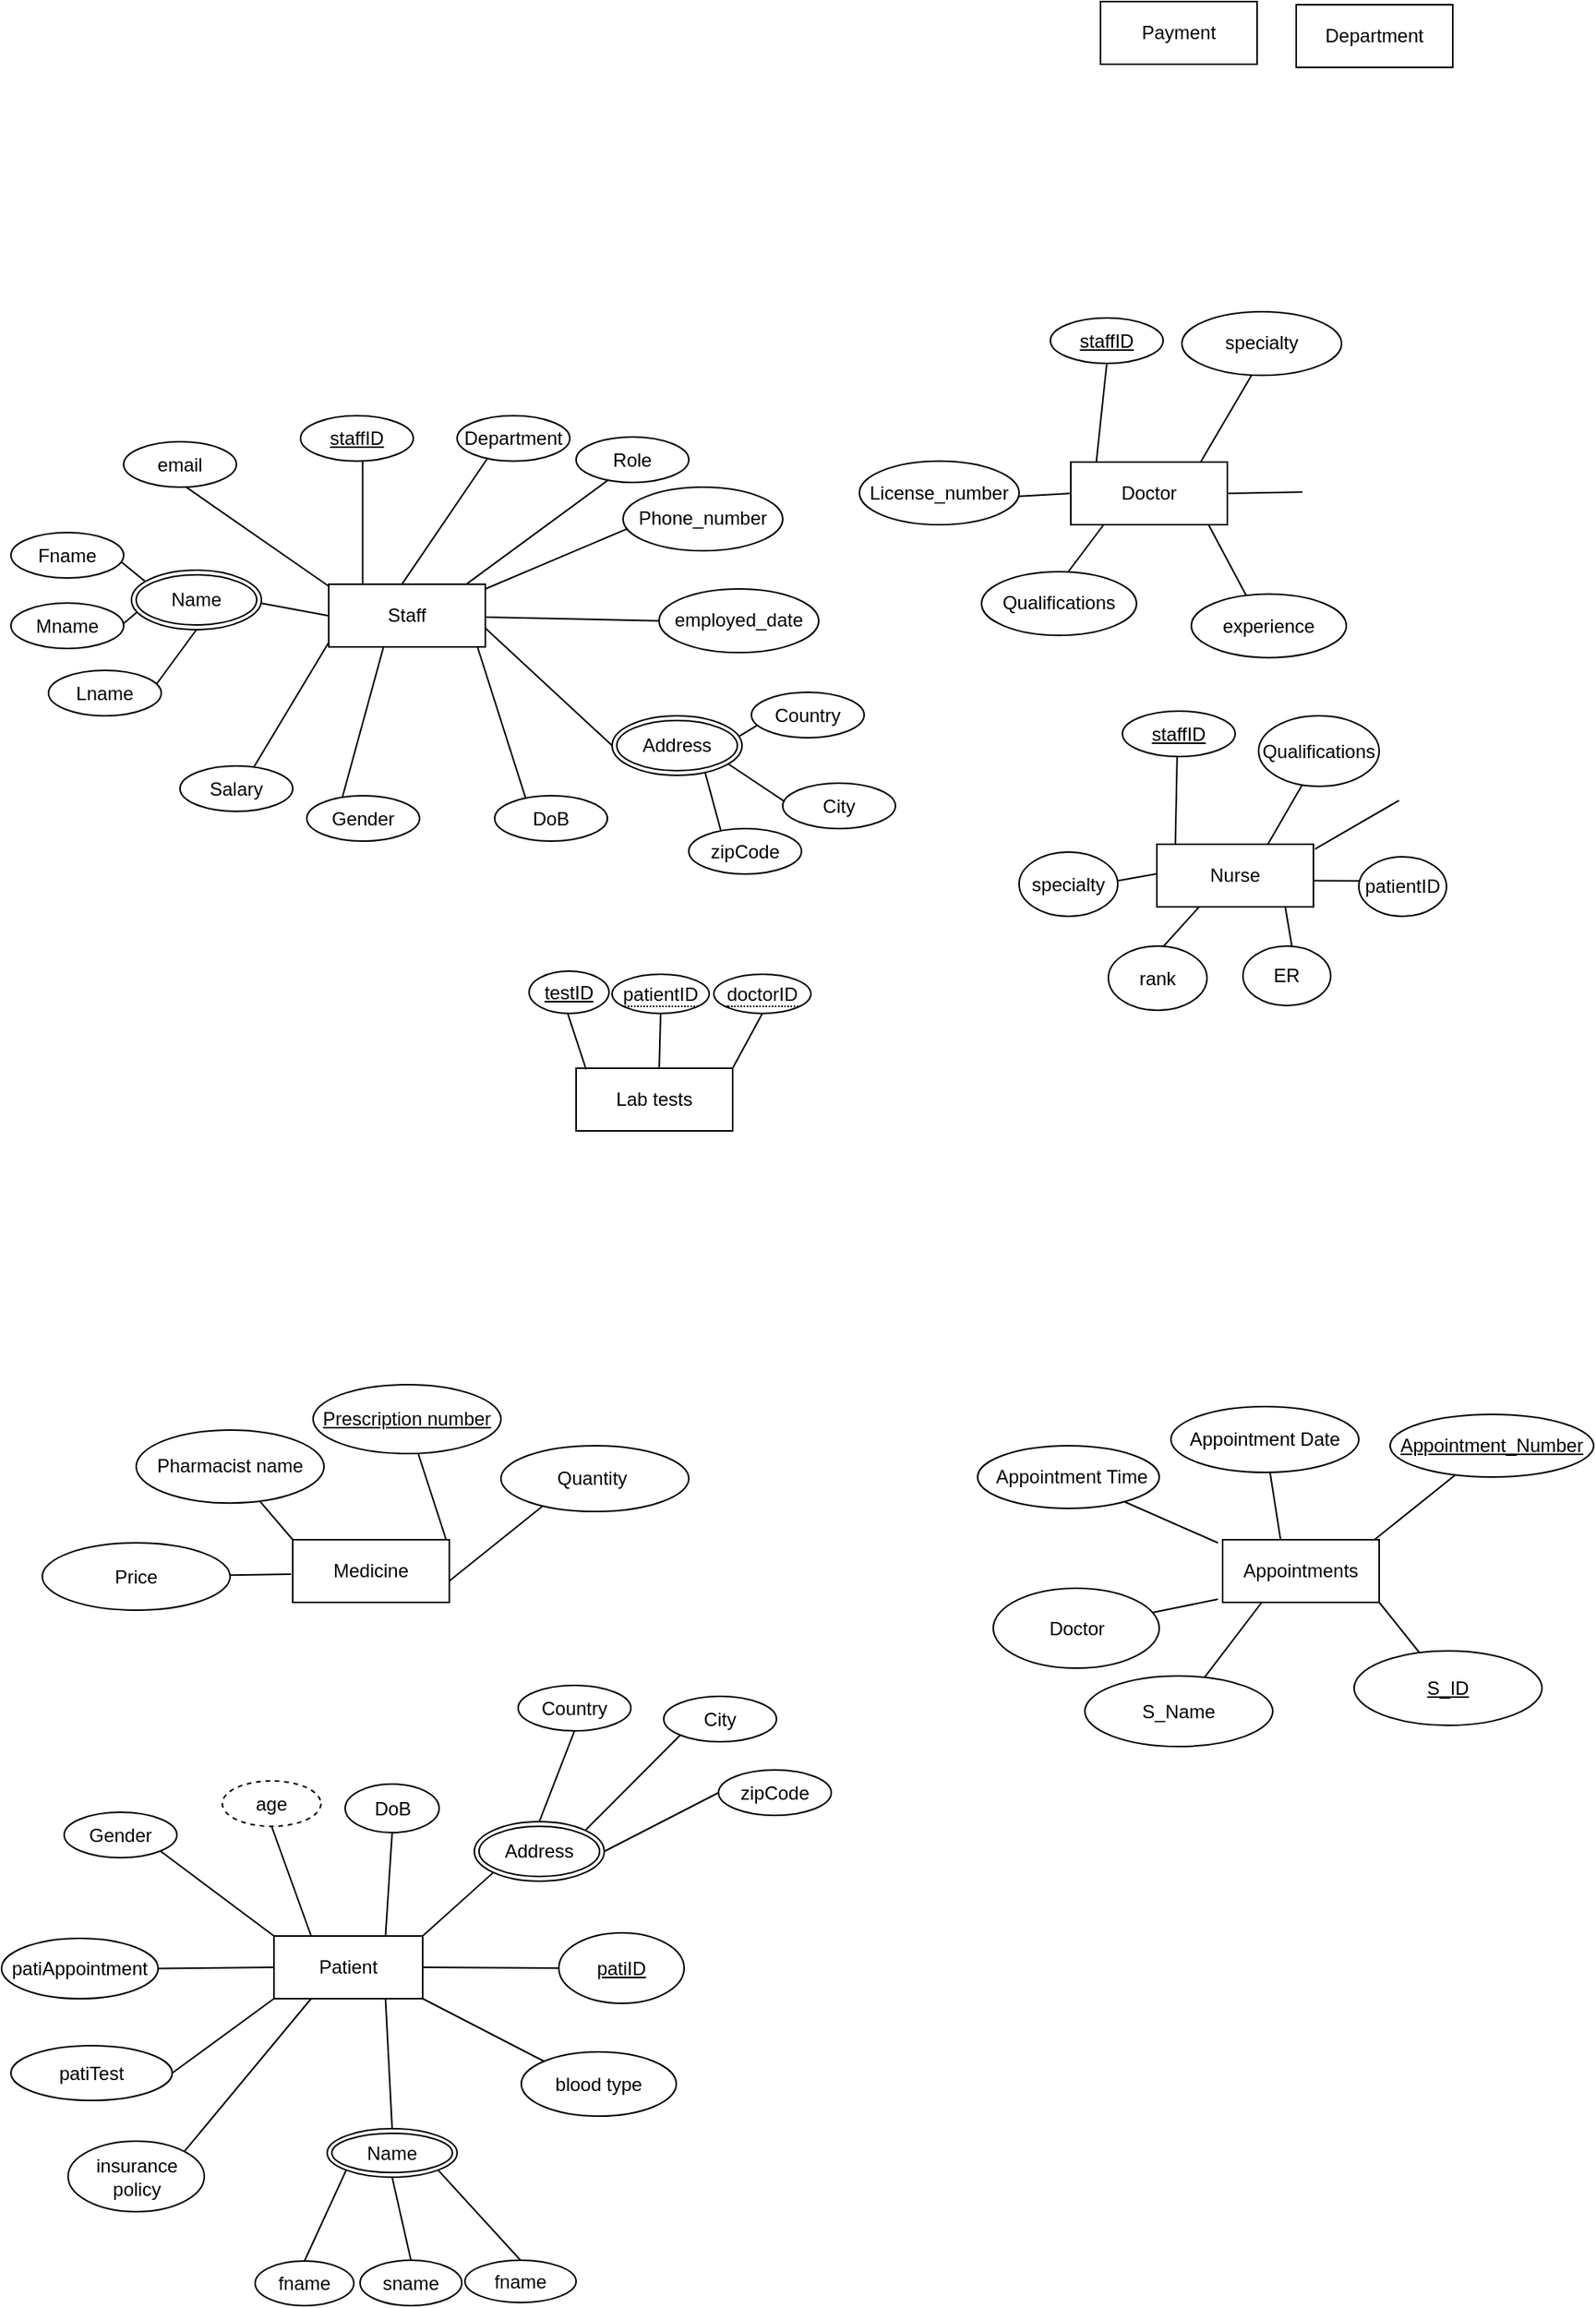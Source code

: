 <mxfile version="24.2.5" type="google" pages="2">
  <diagram id="R2lEEEUBdFMjLlhIrx00" name="Page-1">
    <mxGraphModel dx="946" dy="631" grid="0" gridSize="10" guides="1" tooltips="1" connect="1" arrows="1" fold="1" page="1" pageScale="1" pageWidth="1100" pageHeight="850" math="0" shadow="0" extFonts="Permanent Marker^https://fonts.googleapis.com/css?family=Permanent+Marker">
      <root>
        <mxCell id="0" />
        <mxCell id="1" parent="0" />
        <mxCell id="z2AJOPOEB7NvSEIP25p2-2" value="Doctor" style="whiteSpace=wrap;html=1;align=center;" parent="1" vertex="1">
          <mxGeometry x="688" y="314" width="100" height="40" as="geometry" />
        </mxCell>
        <mxCell id="z2AJOPOEB7NvSEIP25p2-3" value="Nurse" style="whiteSpace=wrap;html=1;align=center;" parent="1" vertex="1">
          <mxGeometry x="743" y="558" width="100" height="40" as="geometry" />
        </mxCell>
        <mxCell id="z2AJOPOEB7NvSEIP25p2-5" value="Patient" style="whiteSpace=wrap;html=1;align=center;" parent="1" vertex="1">
          <mxGeometry x="179" y="1255" width="95" height="40" as="geometry" />
        </mxCell>
        <mxCell id="z2AJOPOEB7NvSEIP25p2-6" value="Staff" style="whiteSpace=wrap;html=1;align=center;" parent="1" vertex="1">
          <mxGeometry x="214" y="392" width="100" height="40" as="geometry" />
        </mxCell>
        <mxCell id="z2AJOPOEB7NvSEIP25p2-17" value="Medicine" style="whiteSpace=wrap;html=1;align=center;" parent="1" vertex="1">
          <mxGeometry x="191" y="1002" width="100" height="40" as="geometry" />
        </mxCell>
        <mxCell id="z2AJOPOEB7NvSEIP25p2-18" value="Appointments" style="whiteSpace=wrap;html=1;align=center;" parent="1" vertex="1">
          <mxGeometry x="785" y="1002" width="100" height="40" as="geometry" />
        </mxCell>
        <mxCell id="z2AJOPOEB7NvSEIP25p2-20" value="Payment" style="whiteSpace=wrap;html=1;align=center;" parent="1" vertex="1">
          <mxGeometry x="707" y="20" width="100" height="40" as="geometry" />
        </mxCell>
        <mxCell id="z2AJOPOEB7NvSEIP25p2-21" value="Department" style="whiteSpace=wrap;html=1;align=center;" parent="1" vertex="1">
          <mxGeometry x="832" y="22" width="100" height="40" as="geometry" />
        </mxCell>
        <mxCell id="z2AJOPOEB7NvSEIP25p2-22" value="Lab tests" style="whiteSpace=wrap;html=1;align=center;" parent="1" vertex="1">
          <mxGeometry x="372" y="701" width="100" height="40" as="geometry" />
        </mxCell>
        <mxCell id="z2AJOPOEB7NvSEIP25p2-23" value="Phone_number" style="ellipse;whiteSpace=wrap;html=1;align=center;" parent="1" vertex="1">
          <mxGeometry x="402" y="330" width="102" height="40.63" as="geometry" />
        </mxCell>
        <mxCell id="z2AJOPOEB7NvSEIP25p2-24" value="Department" style="ellipse;whiteSpace=wrap;html=1;align=center;" parent="1" vertex="1">
          <mxGeometry x="296" y="284.37" width="72" height="29" as="geometry" />
        </mxCell>
        <mxCell id="z2AJOPOEB7NvSEIP25p2-25" value="&lt;u&gt;staffID&lt;/u&gt;" style="ellipse;whiteSpace=wrap;html=1;align=center;" parent="1" vertex="1">
          <mxGeometry x="196" y="284.37" width="72" height="29" as="geometry" />
        </mxCell>
        <mxCell id="z2AJOPOEB7NvSEIP25p2-27" value="Gender" style="ellipse;whiteSpace=wrap;html=1;align=center;" parent="1" vertex="1">
          <mxGeometry x="200" y="527" width="72" height="29" as="geometry" />
        </mxCell>
        <mxCell id="z2AJOPOEB7NvSEIP25p2-31" value="Role" style="ellipse;whiteSpace=wrap;html=1;align=center;" parent="1" vertex="1">
          <mxGeometry x="372" y="298" width="72" height="29" as="geometry" />
        </mxCell>
        <mxCell id="z2AJOPOEB7NvSEIP25p2-32" value="DoB" style="ellipse;whiteSpace=wrap;html=1;align=center;" parent="1" vertex="1">
          <mxGeometry x="320" y="527" width="72" height="29" as="geometry" />
        </mxCell>
        <mxCell id="z2AJOPOEB7NvSEIP25p2-33" value="Salary" style="ellipse;whiteSpace=wrap;html=1;align=center;" parent="1" vertex="1">
          <mxGeometry x="119" y="508" width="72" height="29" as="geometry" />
        </mxCell>
        <mxCell id="z2AJOPOEB7NvSEIP25p2-36" value="Name" style="ellipse;shape=doubleEllipse;margin=3;whiteSpace=wrap;html=1;align=center;" parent="1" vertex="1">
          <mxGeometry x="88" y="383" width="83" height="38" as="geometry" />
        </mxCell>
        <mxCell id="z2AJOPOEB7NvSEIP25p2-37" value="Lname" style="ellipse;whiteSpace=wrap;html=1;align=center;" parent="1" vertex="1">
          <mxGeometry x="35" y="447" width="72" height="29" as="geometry" />
        </mxCell>
        <mxCell id="z2AJOPOEB7NvSEIP25p2-38" value="Mname" style="ellipse;whiteSpace=wrap;html=1;align=center;" parent="1" vertex="1">
          <mxGeometry x="11" y="404" width="72" height="29" as="geometry" />
        </mxCell>
        <mxCell id="z2AJOPOEB7NvSEIP25p2-39" value="Fname" style="ellipse;whiteSpace=wrap;html=1;align=center;" parent="1" vertex="1">
          <mxGeometry x="11" y="359" width="72" height="29" as="geometry" />
        </mxCell>
        <mxCell id="z2AJOPOEB7NvSEIP25p2-45" value="" style="endArrow=none;html=1;rounded=0;entryX=0.958;entryY=0.302;entryDx=0;entryDy=0;entryPerimeter=0;exitX=0.5;exitY=1;exitDx=0;exitDy=0;" parent="1" source="z2AJOPOEB7NvSEIP25p2-36" target="z2AJOPOEB7NvSEIP25p2-37" edge="1">
          <mxGeometry relative="1" as="geometry">
            <mxPoint x="124" y="422" as="sourcePoint" />
            <mxPoint x="242" y="432" as="targetPoint" />
          </mxGeometry>
        </mxCell>
        <mxCell id="z2AJOPOEB7NvSEIP25p2-46" value="" style="endArrow=none;html=1;rounded=0;entryX=0.105;entryY=0.189;entryDx=0;entryDy=0;entryPerimeter=0;exitX=0.979;exitY=0.648;exitDx=0;exitDy=0;exitPerimeter=0;" parent="1" source="z2AJOPOEB7NvSEIP25p2-39" target="z2AJOPOEB7NvSEIP25p2-36" edge="1">
          <mxGeometry relative="1" as="geometry">
            <mxPoint x="117" y="359" as="sourcePoint" />
            <mxPoint x="92" y="394" as="targetPoint" />
          </mxGeometry>
        </mxCell>
        <mxCell id="z2AJOPOEB7NvSEIP25p2-47" value="" style="endArrow=none;html=1;rounded=0;entryX=0.04;entryY=0.711;entryDx=0;entryDy=0;entryPerimeter=0;" parent="1" target="z2AJOPOEB7NvSEIP25p2-36" edge="1">
          <mxGeometry relative="1" as="geometry">
            <mxPoint x="83" y="417" as="sourcePoint" />
            <mxPoint x="97" y="429" as="targetPoint" />
          </mxGeometry>
        </mxCell>
        <mxCell id="z2AJOPOEB7NvSEIP25p2-48" value="Address" style="ellipse;shape=doubleEllipse;margin=3;whiteSpace=wrap;html=1;align=center;" parent="1" vertex="1">
          <mxGeometry x="395" y="476" width="83" height="38" as="geometry" />
        </mxCell>
        <mxCell id="z2AJOPOEB7NvSEIP25p2-49" value="City" style="ellipse;whiteSpace=wrap;html=1;align=center;" parent="1" vertex="1">
          <mxGeometry x="504" y="519" width="72" height="29" as="geometry" />
        </mxCell>
        <mxCell id="z2AJOPOEB7NvSEIP25p2-50" value="zipCode" style="ellipse;whiteSpace=wrap;html=1;align=center;" parent="1" vertex="1">
          <mxGeometry x="444" y="548" width="72" height="29" as="geometry" />
        </mxCell>
        <mxCell id="z2AJOPOEB7NvSEIP25p2-51" value="Country" style="ellipse;whiteSpace=wrap;html=1;align=center;" parent="1" vertex="1">
          <mxGeometry x="484" y="461" width="72" height="29" as="geometry" />
        </mxCell>
        <mxCell id="z2AJOPOEB7NvSEIP25p2-52" value="" style="endArrow=none;html=1;rounded=0;entryX=0.016;entryY=0.403;entryDx=0;entryDy=0;entryPerimeter=0;exitX=0.897;exitY=0.812;exitDx=0;exitDy=0;exitPerimeter=0;" parent="1" source="z2AJOPOEB7NvSEIP25p2-48" target="z2AJOPOEB7NvSEIP25p2-49" edge="1">
          <mxGeometry relative="1" as="geometry">
            <mxPoint x="438.03" y="516" as="sourcePoint" />
            <mxPoint x="505.962" y="529.99" as="targetPoint" />
          </mxGeometry>
        </mxCell>
        <mxCell id="z2AJOPOEB7NvSEIP25p2-53" value="" style="endArrow=none;html=1;rounded=0;entryX=0.978;entryY=0.343;entryDx=0;entryDy=0;entryPerimeter=0;exitX=0.052;exitY=0.728;exitDx=0;exitDy=0;exitPerimeter=0;" parent="1" source="z2AJOPOEB7NvSEIP25p2-51" target="z2AJOPOEB7NvSEIP25p2-48" edge="1">
          <mxGeometry relative="1" as="geometry">
            <mxPoint x="424" y="452" as="sourcePoint" />
            <mxPoint x="399" y="487" as="targetPoint" />
          </mxGeometry>
        </mxCell>
        <mxCell id="z2AJOPOEB7NvSEIP25p2-54" value="" style="endArrow=none;html=1;rounded=0;entryX=0.717;entryY=0.961;entryDx=0;entryDy=0;entryPerimeter=0;exitX=0.284;exitY=0.044;exitDx=0;exitDy=0;exitPerimeter=0;" parent="1" source="z2AJOPOEB7NvSEIP25p2-50" target="z2AJOPOEB7NvSEIP25p2-48" edge="1">
          <mxGeometry relative="1" as="geometry">
            <mxPoint x="390" y="510" as="sourcePoint" />
            <mxPoint x="404" y="522" as="targetPoint" />
          </mxGeometry>
        </mxCell>
        <mxCell id="z2AJOPOEB7NvSEIP25p2-56" value="" style="endArrow=none;html=1;rounded=0;entryX=-0.012;entryY=0.503;entryDx=0;entryDy=0;entryPerimeter=0;exitX=0.998;exitY=0.557;exitDx=0;exitDy=0;exitPerimeter=0;" parent="1" source="z2AJOPOEB7NvSEIP25p2-36" edge="1">
          <mxGeometry relative="1" as="geometry">
            <mxPoint x="143.198" y="411.893" as="sourcePoint" />
            <mxPoint x="214" y="412.11" as="targetPoint" />
          </mxGeometry>
        </mxCell>
        <mxCell id="z2AJOPOEB7NvSEIP25p2-57" value="" style="endArrow=none;html=1;rounded=0;entryX=-0.012;entryY=0.503;entryDx=0;entryDy=0;entryPerimeter=0;exitX=0.658;exitY=0.012;exitDx=0;exitDy=0;exitPerimeter=0;" parent="1" source="z2AJOPOEB7NvSEIP25p2-33" edge="1">
          <mxGeometry relative="1" as="geometry">
            <mxPoint x="183" y="428" as="sourcePoint" />
            <mxPoint x="214" y="429.11" as="targetPoint" />
          </mxGeometry>
        </mxCell>
        <mxCell id="z2AJOPOEB7NvSEIP25p2-58" value="" style="endArrow=none;html=1;rounded=0;entryX=-0.012;entryY=0.503;entryDx=0;entryDy=0;entryPerimeter=0;exitX=0.315;exitY=0.037;exitDx=0;exitDy=0;exitPerimeter=0;" parent="1" source="z2AJOPOEB7NvSEIP25p2-27" edge="1">
          <mxGeometry relative="1" as="geometry">
            <mxPoint x="244" y="454" as="sourcePoint" />
            <mxPoint x="249" y="432.0" as="targetPoint" />
          </mxGeometry>
        </mxCell>
        <mxCell id="z2AJOPOEB7NvSEIP25p2-59" value="" style="endArrow=none;html=1;rounded=0;entryX=-0.012;entryY=0.503;entryDx=0;entryDy=0;entryPerimeter=0;exitX=0.275;exitY=0.056;exitDx=0;exitDy=0;exitPerimeter=0;" parent="1" source="z2AJOPOEB7NvSEIP25p2-32" edge="1">
          <mxGeometry relative="1" as="geometry">
            <mxPoint x="307" y="455" as="sourcePoint" />
            <mxPoint x="309" y="432.0" as="targetPoint" />
          </mxGeometry>
        </mxCell>
        <mxCell id="z2AJOPOEB7NvSEIP25p2-60" value="" style="endArrow=none;html=1;rounded=0;entryX=-0.012;entryY=0.503;entryDx=0;entryDy=0;entryPerimeter=0;exitX=0;exitY=0.5;exitDx=0;exitDy=0;" parent="1" source="z2AJOPOEB7NvSEIP25p2-48" edge="1">
          <mxGeometry relative="1" as="geometry">
            <mxPoint x="332" y="448" as="sourcePoint" />
            <mxPoint x="314" y="420.0" as="targetPoint" />
          </mxGeometry>
        </mxCell>
        <mxCell id="z2AJOPOEB7NvSEIP25p2-61" value="" style="endArrow=none;html=1;rounded=0;entryX=-0.012;entryY=0.503;entryDx=0;entryDy=0;entryPerimeter=0;exitX=0.03;exitY=0.651;exitDx=0;exitDy=0;exitPerimeter=0;" parent="1" source="z2AJOPOEB7NvSEIP25p2-23" edge="1">
          <mxGeometry relative="1" as="geometry">
            <mxPoint x="351" y="404" as="sourcePoint" />
            <mxPoint x="314" y="395.0" as="targetPoint" />
          </mxGeometry>
        </mxCell>
        <mxCell id="z2AJOPOEB7NvSEIP25p2-62" value="" style="endArrow=none;html=1;rounded=0;entryX=0.881;entryY=-0.005;entryDx=0;entryDy=0;entryPerimeter=0;exitX=0.28;exitY=0.955;exitDx=0;exitDy=0;exitPerimeter=0;" parent="1" source="z2AJOPOEB7NvSEIP25p2-31" target="z2AJOPOEB7NvSEIP25p2-6" edge="1">
          <mxGeometry relative="1" as="geometry">
            <mxPoint x="351" y="381" as="sourcePoint" />
            <mxPoint x="292" y="391.0" as="targetPoint" />
          </mxGeometry>
        </mxCell>
        <mxCell id="z2AJOPOEB7NvSEIP25p2-63" value="" style="endArrow=none;html=1;rounded=0;entryX=0.467;entryY=0.001;entryDx=0;entryDy=0;entryPerimeter=0;exitX=0.266;exitY=0.952;exitDx=0;exitDy=0;exitPerimeter=0;" parent="1" source="z2AJOPOEB7NvSEIP25p2-24" target="z2AJOPOEB7NvSEIP25p2-6" edge="1">
          <mxGeometry relative="1" as="geometry">
            <mxPoint x="251" y="359" as="sourcePoint" />
            <mxPoint x="231" y="388" as="targetPoint" />
          </mxGeometry>
        </mxCell>
        <mxCell id="z2AJOPOEB7NvSEIP25p2-64" value="" style="endArrow=none;html=1;rounded=0;exitX=0.551;exitY=0.993;exitDx=0;exitDy=0;exitPerimeter=0;entryX=0.217;entryY=0.01;entryDx=0;entryDy=0;entryPerimeter=0;" parent="1" source="z2AJOPOEB7NvSEIP25p2-25" target="z2AJOPOEB7NvSEIP25p2-6" edge="1">
          <mxGeometry relative="1" as="geometry">
            <mxPoint x="201" y="371" as="sourcePoint" />
            <mxPoint x="236" y="391" as="targetPoint" />
          </mxGeometry>
        </mxCell>
        <mxCell id="-YLWqecYwAePO9jABgYS-4" value="employed_date" style="ellipse;whiteSpace=wrap;html=1;align=center;" parent="1" vertex="1">
          <mxGeometry x="425" y="395" width="102" height="40.63" as="geometry" />
        </mxCell>
        <mxCell id="-YLWqecYwAePO9jABgYS-5" value="" style="endArrow=none;html=1;rounded=0;entryX=-0.012;entryY=0.503;entryDx=0;entryDy=0;entryPerimeter=0;exitX=0;exitY=0.5;exitDx=0;exitDy=0;" parent="1" source="-YLWqecYwAePO9jABgYS-4" edge="1">
          <mxGeometry relative="1" as="geometry">
            <mxPoint x="405" y="374" as="sourcePoint" />
            <mxPoint x="314" y="413.0" as="targetPoint" />
          </mxGeometry>
        </mxCell>
        <mxCell id="-YLWqecYwAePO9jABgYS-6" value="&lt;u&gt;staffID&lt;/u&gt;" style="ellipse;whiteSpace=wrap;html=1;align=center;" parent="1" vertex="1">
          <mxGeometry x="675" y="222" width="72" height="29" as="geometry" />
        </mxCell>
        <mxCell id="-YLWqecYwAePO9jABgYS-7" value="" style="endArrow=none;html=1;rounded=0;entryX=0.5;entryY=1;entryDx=0;entryDy=0;exitX=0.163;exitY=0.004;exitDx=0;exitDy=0;exitPerimeter=0;" parent="1" source="z2AJOPOEB7NvSEIP25p2-2" target="-YLWqecYwAePO9jABgYS-6" edge="1">
          <mxGeometry relative="1" as="geometry">
            <mxPoint x="708.62" y="322" as="sourcePoint" />
            <mxPoint x="708.62" y="395.0" as="targetPoint" />
          </mxGeometry>
        </mxCell>
        <mxCell id="-YLWqecYwAePO9jABgYS-9" value="" style="endArrow=none;html=1;rounded=0;entryX=0.435;entryY=1.004;entryDx=0;entryDy=0;exitX=0.831;exitY=-0.007;exitDx=0;exitDy=0;exitPerimeter=0;entryPerimeter=0;" parent="1" source="z2AJOPOEB7NvSEIP25p2-2" target="-YLWqecYwAePO9jABgYS-10" edge="1">
          <mxGeometry relative="1" as="geometry">
            <mxPoint x="758.9" y="303.64" as="sourcePoint" />
            <mxPoint x="792.4" y="250.101" as="targetPoint" />
          </mxGeometry>
        </mxCell>
        <mxCell id="-YLWqecYwAePO9jABgYS-10" value="specialty" style="ellipse;whiteSpace=wrap;html=1;align=center;" parent="1" vertex="1">
          <mxGeometry x="759" y="218" width="102" height="40.63" as="geometry" />
        </mxCell>
        <mxCell id="-YLWqecYwAePO9jABgYS-13" value="" style="endArrow=none;html=1;rounded=0;entryX=0.997;entryY=0.555;entryDx=0;entryDy=0;exitX=0;exitY=0.5;exitDx=0;exitDy=0;entryPerimeter=0;" parent="1" source="z2AJOPOEB7NvSEIP25p2-2" target="-YLWqecYwAePO9jABgYS-14" edge="1">
          <mxGeometry relative="1" as="geometry">
            <mxPoint x="681.2" y="395.89" as="sourcePoint" />
            <mxPoint x="583.4" y="336.851" as="targetPoint" />
          </mxGeometry>
        </mxCell>
        <mxCell id="-YLWqecYwAePO9jABgYS-14" value="License_number" style="ellipse;whiteSpace=wrap;html=1;align=center;" parent="1" vertex="1">
          <mxGeometry x="553" y="313.37" width="102" height="40.63" as="geometry" />
        </mxCell>
        <mxCell id="-YLWqecYwAePO9jABgYS-15" value="" style="endArrow=none;html=1;rounded=0;entryX=0.558;entryY=0.006;entryDx=0;entryDy=0;exitX=0.25;exitY=1;exitDx=0;exitDy=0;entryPerimeter=0;" parent="1" target="-YLWqecYwAePO9jABgYS-16" edge="1">
          <mxGeometry relative="1" as="geometry">
            <mxPoint x="709" y="354" as="sourcePoint" />
            <mxPoint x="645.4" y="389.481" as="targetPoint" />
          </mxGeometry>
        </mxCell>
        <mxCell id="-YLWqecYwAePO9jABgYS-16" value="Qualifications" style="ellipse;whiteSpace=wrap;html=1;align=center;" parent="1" vertex="1">
          <mxGeometry x="631" y="384" width="99" height="40.63" as="geometry" />
        </mxCell>
        <mxCell id="-YLWqecYwAePO9jABgYS-17" value="experience" style="ellipse;whiteSpace=wrap;html=1;align=center;" parent="1" vertex="1">
          <mxGeometry x="765" y="398.19" width="99" height="40.63" as="geometry" />
        </mxCell>
        <mxCell id="-YLWqecYwAePO9jABgYS-18" value="" style="endArrow=none;html=1;rounded=0;entryX=0.354;entryY=0.024;entryDx=0;entryDy=0;exitX=0.25;exitY=1;exitDx=0;exitDy=0;entryPerimeter=0;" parent="1" target="-YLWqecYwAePO9jABgYS-17" edge="1">
          <mxGeometry relative="1" as="geometry">
            <mxPoint x="776" y="354" as="sourcePoint" />
            <mxPoint x="755" y="381" as="targetPoint" />
          </mxGeometry>
        </mxCell>
        <mxCell id="-YLWqecYwAePO9jABgYS-19" value="email" style="ellipse;whiteSpace=wrap;html=1;align=center;" parent="1" vertex="1">
          <mxGeometry x="83" y="301" width="72" height="29" as="geometry" />
        </mxCell>
        <mxCell id="-YLWqecYwAePO9jABgYS-20" value="" style="endArrow=none;html=1;rounded=0;exitX=0.551;exitY=0.993;exitDx=0;exitDy=0;exitPerimeter=0;entryX=0;entryY=0.031;entryDx=0;entryDy=0;entryPerimeter=0;" parent="1" source="-YLWqecYwAePO9jABgYS-19" target="z2AJOPOEB7NvSEIP25p2-6" edge="1">
          <mxGeometry relative="1" as="geometry">
            <mxPoint x="147" y="386.23" as="sourcePoint" />
            <mxPoint x="196" y="401.04" as="targetPoint" />
          </mxGeometry>
        </mxCell>
        <mxCell id="-YLWqecYwAePO9jABgYS-21" value="&lt;u&gt;staffID&lt;/u&gt;" style="ellipse;whiteSpace=wrap;html=1;align=center;" parent="1" vertex="1">
          <mxGeometry x="721" y="473" width="72" height="29" as="geometry" />
        </mxCell>
        <mxCell id="-YLWqecYwAePO9jABgYS-22" value="" style="endArrow=none;html=1;rounded=0;entryX=0.485;entryY=1.011;entryDx=0;entryDy=0;exitX=0.118;exitY=-0.017;exitDx=0;exitDy=0;exitPerimeter=0;entryPerimeter=0;" parent="1" target="-YLWqecYwAePO9jABgYS-21" edge="1">
          <mxGeometry relative="1" as="geometry">
            <mxPoint x="754.8" y="558.0" as="sourcePoint" />
            <mxPoint x="762.744" y="495.825" as="targetPoint" />
          </mxGeometry>
        </mxCell>
        <mxCell id="-YLWqecYwAePO9jABgYS-23" value="" style="endArrow=none;html=1;rounded=0;entryX=0.558;entryY=0.006;entryDx=0;entryDy=0;exitX=0.25;exitY=1;exitDx=0;exitDy=0;entryPerimeter=0;" parent="1" target="-YLWqecYwAePO9jABgYS-24" edge="1">
          <mxGeometry relative="1" as="geometry">
            <mxPoint x="770" y="598" as="sourcePoint" />
            <mxPoint x="706.4" y="633.481" as="targetPoint" />
          </mxGeometry>
        </mxCell>
        <mxCell id="-YLWqecYwAePO9jABgYS-24" value="rank" style="ellipse;whiteSpace=wrap;html=1;align=center;" parent="1" vertex="1">
          <mxGeometry x="712" y="623" width="63" height="41" as="geometry" />
        </mxCell>
        <mxCell id="-YLWqecYwAePO9jABgYS-25" value="" style="endArrow=none;html=1;rounded=0;entryX=0.558;entryY=0.006;entryDx=0;entryDy=0;exitX=0.25;exitY=1;exitDx=0;exitDy=0;entryPerimeter=0;" parent="1" target="-YLWqecYwAePO9jABgYS-26" edge="1">
          <mxGeometry relative="1" as="geometry">
            <mxPoint x="825" y="598" as="sourcePoint" />
            <mxPoint x="761.4" y="633.481" as="targetPoint" />
          </mxGeometry>
        </mxCell>
        <mxCell id="-YLWqecYwAePO9jABgYS-26" value="ER" style="ellipse;whiteSpace=wrap;html=1;align=center;" parent="1" vertex="1">
          <mxGeometry x="798" y="623" width="56" height="38" as="geometry" />
        </mxCell>
        <mxCell id="-YLWqecYwAePO9jABgYS-27" value="" style="endArrow=none;html=1;rounded=0;entryX=0.993;entryY=0.448;entryDx=0;entryDy=0;exitX=-0.001;exitY=0.471;exitDx=0;exitDy=0;entryPerimeter=0;exitPerimeter=0;" parent="1" source="z2AJOPOEB7NvSEIP25p2-3" target="-YLWqecYwAePO9jABgYS-28" edge="1">
          <mxGeometry relative="1" as="geometry">
            <mxPoint x="743.85" y="572.75" as="sourcePoint" />
            <mxPoint x="721.004" y="597.996" as="targetPoint" />
          </mxGeometry>
        </mxCell>
        <mxCell id="-YLWqecYwAePO9jABgYS-28" value="specialty" style="ellipse;whiteSpace=wrap;html=1;align=center;" parent="1" vertex="1">
          <mxGeometry x="655" y="563" width="63" height="41" as="geometry" />
        </mxCell>
        <mxCell id="-YLWqecYwAePO9jABgYS-29" value="" style="endArrow=none;html=1;rounded=0;entryX=0.011;entryY=0.406;entryDx=0;entryDy=0;exitX=1.001;exitY=0.582;exitDx=0;exitDy=0;entryPerimeter=0;exitPerimeter=0;" parent="1" source="z2AJOPOEB7NvSEIP25p2-3" target="-YLWqecYwAePO9jABgYS-30" edge="1">
          <mxGeometry relative="1" as="geometry">
            <mxPoint x="845" y="577" as="sourcePoint" />
            <mxPoint x="849.248" y="602.228" as="targetPoint" />
          </mxGeometry>
        </mxCell>
        <mxCell id="-YLWqecYwAePO9jABgYS-30" value="patientID" style="ellipse;whiteSpace=wrap;html=1;align=center;" parent="1" vertex="1">
          <mxGeometry x="872" y="566" width="56" height="38" as="geometry" />
        </mxCell>
        <mxCell id="-YLWqecYwAePO9jABgYS-31" value="" style="endArrow=none;html=1;rounded=0;entryX=0.361;entryY=0.98;entryDx=0;entryDy=0;exitX=0.118;exitY=-0.017;exitDx=0;exitDy=0;exitPerimeter=0;entryPerimeter=0;" parent="1" target="-YLWqecYwAePO9jABgYS-32" edge="1">
          <mxGeometry relative="1" as="geometry">
            <mxPoint x="813.9" y="558.0" as="sourcePoint" />
            <mxPoint x="815.1" y="502" as="targetPoint" />
          </mxGeometry>
        </mxCell>
        <mxCell id="-YLWqecYwAePO9jABgYS-32" value="Qualifications" style="ellipse;whiteSpace=wrap;html=1;align=center;" parent="1" vertex="1">
          <mxGeometry x="808" y="476" width="77" height="45" as="geometry" />
        </mxCell>
        <mxCell id="zESDw4BqFGQP1DBUaof6-1" value="" style="endArrow=none;html=1;rounded=0;" parent="1" target="zESDw4BqFGQP1DBUaof6-2" edge="1">
          <mxGeometry width="50" height="50" relative="1" as="geometry">
            <mxPoint x="289" y="1002" as="sourcePoint" />
            <mxPoint x="378" y="913" as="targetPoint" />
          </mxGeometry>
        </mxCell>
        <mxCell id="zESDw4BqFGQP1DBUaof6-2" value="&lt;u&gt;Prescription number&lt;/u&gt;" style="ellipse;whiteSpace=wrap;html=1;" parent="1" vertex="1">
          <mxGeometry x="204" y="903" width="120" height="44" as="geometry" />
        </mxCell>
        <mxCell id="zESDw4BqFGQP1DBUaof6-4" value="" style="endArrow=none;html=1;rounded=0;exitX=0.59;exitY=0.06;exitDx=0;exitDy=0;exitPerimeter=0;" parent="1" target="zESDw4BqFGQP1DBUaof6-5" edge="1">
          <mxGeometry width="50" height="50" relative="1" as="geometry">
            <mxPoint x="191" y="1002.0" as="sourcePoint" />
            <mxPoint x="151" y="938.6" as="targetPoint" />
          </mxGeometry>
        </mxCell>
        <mxCell id="zESDw4BqFGQP1DBUaof6-5" value="Pharmacist name" style="ellipse;whiteSpace=wrap;html=1;" parent="1" vertex="1">
          <mxGeometry x="91" y="932" width="120" height="46.6" as="geometry" />
        </mxCell>
        <mxCell id="zESDw4BqFGQP1DBUaof6-6" value="" style="endArrow=none;html=1;rounded=0;" parent="1" edge="1">
          <mxGeometry width="50" height="50" relative="1" as="geometry">
            <mxPoint x="291" y="1028.35" as="sourcePoint" />
            <mxPoint x="353.009" y="978.598" as="targetPoint" />
          </mxGeometry>
        </mxCell>
        <mxCell id="zESDw4BqFGQP1DBUaof6-7" value="Quantity&amp;nbsp;" style="ellipse;whiteSpace=wrap;html=1;" parent="1" vertex="1">
          <mxGeometry x="324" y="942" width="120" height="42" as="geometry" />
        </mxCell>
        <mxCell id="zESDw4BqFGQP1DBUaof6-10" value="" style="endArrow=none;html=1;rounded=0;" parent="1" target="zESDw4BqFGQP1DBUaof6-11" edge="1">
          <mxGeometry width="50" height="50" relative="1" as="geometry">
            <mxPoint x="190" y="1024" as="sourcePoint" />
            <mxPoint x="191" y="1028" as="targetPoint" />
          </mxGeometry>
        </mxCell>
        <mxCell id="zESDw4BqFGQP1DBUaof6-11" value="Price" style="ellipse;whiteSpace=wrap;html=1;" parent="1" vertex="1">
          <mxGeometry x="31" y="1004" width="120" height="43" as="geometry" />
        </mxCell>
        <mxCell id="zESDw4BqFGQP1DBUaof6-12" value="" style="endArrow=none;html=1;rounded=0;" parent="1" target="zESDw4BqFGQP1DBUaof6-13" edge="1">
          <mxGeometry width="50" height="50" relative="1" as="geometry">
            <mxPoint x="882" y="1002" as="sourcePoint" />
            <mxPoint x="932" y="952" as="targetPoint" />
          </mxGeometry>
        </mxCell>
        <mxCell id="zESDw4BqFGQP1DBUaof6-13" value="&lt;u&gt;Appointment_Number&lt;/u&gt;" style="ellipse;whiteSpace=wrap;html=1;" parent="1" vertex="1">
          <mxGeometry x="892" y="922" width="130" height="40" as="geometry" />
        </mxCell>
        <mxCell id="zESDw4BqFGQP1DBUaof6-14" value="" style="endArrow=none;html=1;rounded=0;" parent="1" target="zESDw4BqFGQP1DBUaof6-15" edge="1">
          <mxGeometry width="50" height="50" relative="1" as="geometry">
            <mxPoint x="822" y="1002" as="sourcePoint" />
            <mxPoint x="761" y="932" as="targetPoint" />
          </mxGeometry>
        </mxCell>
        <mxCell id="zESDw4BqFGQP1DBUaof6-15" value="Appointment&amp;nbsp;Date" style="ellipse;whiteSpace=wrap;html=1;" parent="1" vertex="1">
          <mxGeometry x="752" y="917" width="120" height="42" as="geometry" />
        </mxCell>
        <mxCell id="zESDw4BqFGQP1DBUaof6-16" value="" style="endArrow=none;html=1;rounded=0;" parent="1" target="zESDw4BqFGQP1DBUaof6-17" edge="1">
          <mxGeometry width="50" height="50" relative="1" as="geometry">
            <mxPoint x="782" y="1004" as="sourcePoint" />
            <mxPoint x="704" y="985" as="targetPoint" />
          </mxGeometry>
        </mxCell>
        <mxCell id="zESDw4BqFGQP1DBUaof6-17" value="&amp;nbsp;Appointment&amp;nbsp;Time" style="ellipse;whiteSpace=wrap;html=1;" parent="1" vertex="1">
          <mxGeometry x="628.5" y="942" width="116" height="40" as="geometry" />
        </mxCell>
        <mxCell id="zESDw4BqFGQP1DBUaof6-18" value="" style="endArrow=none;html=1;rounded=0;" parent="1" source="zESDw4BqFGQP1DBUaof6-20" edge="1">
          <mxGeometry width="50" height="50" relative="1" as="geometry">
            <mxPoint x="692" y="1043" as="sourcePoint" />
            <mxPoint x="782" y="1040" as="targetPoint" />
          </mxGeometry>
        </mxCell>
        <mxCell id="zESDw4BqFGQP1DBUaof6-21" value="" style="endArrow=none;html=1;rounded=0;" parent="1" target="zESDw4BqFGQP1DBUaof6-20" edge="1">
          <mxGeometry width="50" height="50" relative="1" as="geometry">
            <mxPoint x="692" y="1043" as="sourcePoint" />
            <mxPoint x="782" y="1040" as="targetPoint" />
          </mxGeometry>
        </mxCell>
        <mxCell id="zESDw4BqFGQP1DBUaof6-20" value="Doctor" style="ellipse;whiteSpace=wrap;html=1;" parent="1" vertex="1">
          <mxGeometry x="638.5" y="1033" width="106" height="51" as="geometry" />
        </mxCell>
        <mxCell id="zESDw4BqFGQP1DBUaof6-25" value="" style="endArrow=none;html=1;rounded=0;exitX=0.25;exitY=1;exitDx=0;exitDy=0;" parent="1" source="z2AJOPOEB7NvSEIP25p2-18" target="zESDw4BqFGQP1DBUaof6-27" edge="1">
          <mxGeometry width="50" height="50" relative="1" as="geometry">
            <mxPoint x="780" y="1143" as="sourcePoint" />
            <mxPoint x="837" y="1042" as="targetPoint" />
          </mxGeometry>
        </mxCell>
        <mxCell id="zESDw4BqFGQP1DBUaof6-27" value="S_Name" style="ellipse;whiteSpace=wrap;html=1;" parent="1" vertex="1">
          <mxGeometry x="697" y="1089" width="120" height="45" as="geometry" />
        </mxCell>
        <mxCell id="zESDw4BqFGQP1DBUaof6-29" value="" style="endArrow=none;html=1;rounded=0;exitX=1;exitY=1;exitDx=0;exitDy=0;" parent="1" source="z2AJOPOEB7NvSEIP25p2-18" target="zESDw4BqFGQP1DBUaof6-32" edge="1">
          <mxGeometry width="50" height="50" relative="1" as="geometry">
            <mxPoint x="912" y="1121" as="sourcePoint" />
            <mxPoint x="883" y="1042" as="targetPoint" />
          </mxGeometry>
        </mxCell>
        <mxCell id="zESDw4BqFGQP1DBUaof6-32" value="&lt;u&gt;S_ID&lt;/u&gt;" style="ellipse;whiteSpace=wrap;html=1;" parent="1" vertex="1">
          <mxGeometry x="869" y="1073" width="120" height="47.5" as="geometry" />
        </mxCell>
        <mxCell id="GzUj097-ELYoxVPAIsib-1" value="&lt;u&gt;testID&lt;/u&gt;" style="ellipse;whiteSpace=wrap;html=1;align=center;" parent="1" vertex="1">
          <mxGeometry x="342" y="639" width="51" height="27" as="geometry" />
        </mxCell>
        <mxCell id="GzUj097-ELYoxVPAIsib-2" value="" style="endArrow=none;html=1;rounded=0;entryX=0.485;entryY=1.011;entryDx=0;entryDy=0;exitX=0.064;exitY=0.018;exitDx=0;exitDy=0;exitPerimeter=0;entryPerimeter=0;" parent="1" source="z2AJOPOEB7NvSEIP25p2-22" target="GzUj097-ELYoxVPAIsib-1" edge="1">
          <mxGeometry relative="1" as="geometry">
            <mxPoint x="378.8" y="701.0" as="sourcePoint" />
            <mxPoint x="386.744" y="638.825" as="targetPoint" />
          </mxGeometry>
        </mxCell>
        <mxCell id="n5logPPj-8H7yD_uZMQ1-1" value="&lt;span style=&quot;border-bottom: 1px dotted&quot;&gt;patientID&lt;br&gt;&lt;/span&gt;" style="ellipse;whiteSpace=wrap;html=1;align=center;" parent="1" vertex="1">
          <mxGeometry x="395" y="641" width="62" height="25" as="geometry" />
        </mxCell>
        <mxCell id="n5logPPj-8H7yD_uZMQ1-2" value="" style="endArrow=none;html=1;rounded=0;entryX=0.5;entryY=1;entryDx=0;entryDy=0;exitX=0.531;exitY=-0.015;exitDx=0;exitDy=0;exitPerimeter=0;" parent="1" source="z2AJOPOEB7NvSEIP25p2-22" target="n5logPPj-8H7yD_uZMQ1-1" edge="1">
          <mxGeometry relative="1" as="geometry">
            <mxPoint x="442" y="667" as="sourcePoint" />
            <mxPoint x="407" y="750" as="targetPoint" />
          </mxGeometry>
        </mxCell>
        <mxCell id="n5logPPj-8H7yD_uZMQ1-3" value="&lt;span style=&quot;border-bottom: 1px dotted&quot;&gt;doctorID&lt;/span&gt;" style="ellipse;whiteSpace=wrap;html=1;align=center;" parent="1" vertex="1">
          <mxGeometry x="460" y="641" width="62" height="25" as="geometry" />
        </mxCell>
        <mxCell id="n5logPPj-8H7yD_uZMQ1-4" value="" style="endArrow=none;html=1;rounded=0;entryX=0.5;entryY=1;entryDx=0;entryDy=0;exitX=0.531;exitY=-0.015;exitDx=0;exitDy=0;exitPerimeter=0;" parent="1" target="n5logPPj-8H7yD_uZMQ1-3" edge="1">
          <mxGeometry relative="1" as="geometry">
            <mxPoint x="472" y="701" as="sourcePoint" />
            <mxPoint x="454" y="751" as="targetPoint" />
          </mxGeometry>
        </mxCell>
        <mxCell id="n5logPPj-8H7yD_uZMQ1-6" value="" style="endArrow=none;html=1;rounded=0;entryX=0.032;entryY=0.643;entryDx=0;entryDy=0;exitX=1;exitY=0.5;exitDx=0;exitDy=0;entryPerimeter=0;" parent="1" source="z2AJOPOEB7NvSEIP25p2-2" edge="1">
          <mxGeometry relative="1" as="geometry">
            <mxPoint x="835" y="338" as="sourcePoint" />
            <mxPoint x="835.984" y="333.075" as="targetPoint" />
          </mxGeometry>
        </mxCell>
        <mxCell id="n5logPPj-8H7yD_uZMQ1-10" value="" style="endArrow=none;html=1;rounded=0;entryX=0.065;entryY=0.759;entryDx=0;entryDy=0;exitX=1.01;exitY=0.077;exitDx=0;exitDy=0;entryPerimeter=0;exitPerimeter=0;" parent="1" source="z2AJOPOEB7NvSEIP25p2-3" edge="1">
          <mxGeometry relative="1" as="geometry">
            <mxPoint x="841" y="531" as="sourcePoint" />
            <mxPoint x="897.68" y="530.011" as="targetPoint" />
          </mxGeometry>
        </mxCell>
        <mxCell id="7sVa5tx1JdCCSQSau4tE-3" value="&lt;u&gt;patiID&lt;/u&gt;" style="ellipse;whiteSpace=wrap;html=1;" vertex="1" parent="1">
          <mxGeometry x="361" y="1253" width="80" height="45" as="geometry" />
        </mxCell>
        <mxCell id="7sVa5tx1JdCCSQSau4tE-13" value="Name" style="ellipse;shape=doubleEllipse;margin=3;whiteSpace=wrap;html=1;align=center;" vertex="1" parent="1">
          <mxGeometry x="213" y="1378" width="83" height="31" as="geometry" />
        </mxCell>
        <mxCell id="7sVa5tx1JdCCSQSau4tE-14" value="fname" style="ellipse;whiteSpace=wrap;html=1;" vertex="1" parent="1">
          <mxGeometry x="301" y="1462" width="71" height="27" as="geometry" />
        </mxCell>
        <mxCell id="7sVa5tx1JdCCSQSau4tE-16" value="sname" style="ellipse;whiteSpace=wrap;html=1;" vertex="1" parent="1">
          <mxGeometry x="234" y="1462" width="65" height="29" as="geometry" />
        </mxCell>
        <mxCell id="7sVa5tx1JdCCSQSau4tE-17" value="fname" style="ellipse;whiteSpace=wrap;html=1;" vertex="1" parent="1">
          <mxGeometry x="167" y="1462.5" width="63" height="28.5" as="geometry" />
        </mxCell>
        <mxCell id="7sVa5tx1JdCCSQSau4tE-20" value="DoB" style="ellipse;whiteSpace=wrap;html=1;" vertex="1" parent="1">
          <mxGeometry x="224.5" y="1158" width="60" height="31" as="geometry" />
        </mxCell>
        <mxCell id="7sVa5tx1JdCCSQSau4tE-24" value="age" style="ellipse;whiteSpace=wrap;html=1;align=center;dashed=1;" vertex="1" parent="1">
          <mxGeometry x="146" y="1156" width="63" height="29" as="geometry" />
        </mxCell>
        <mxCell id="7sVa5tx1JdCCSQSau4tE-25" value="patiAppointment" style="ellipse;whiteSpace=wrap;html=1;" vertex="1" parent="1">
          <mxGeometry x="5" y="1256.5" width="100" height="38.5" as="geometry" />
        </mxCell>
        <mxCell id="7sVa5tx1JdCCSQSau4tE-30" value="Address" style="ellipse;shape=doubleEllipse;margin=3;whiteSpace=wrap;html=1;align=center;" vertex="1" parent="1">
          <mxGeometry x="307" y="1182" width="83" height="38" as="geometry" />
        </mxCell>
        <mxCell id="7sVa5tx1JdCCSQSau4tE-34" value="Country" style="ellipse;whiteSpace=wrap;html=1;align=center;" vertex="1" parent="1">
          <mxGeometry x="335" y="1095" width="72" height="29" as="geometry" />
        </mxCell>
        <mxCell id="7sVa5tx1JdCCSQSau4tE-35" value="City" style="ellipse;whiteSpace=wrap;html=1;align=center;" vertex="1" parent="1">
          <mxGeometry x="428" y="1102" width="72" height="29" as="geometry" />
        </mxCell>
        <mxCell id="7sVa5tx1JdCCSQSau4tE-36" value="zipCode" style="ellipse;whiteSpace=wrap;html=1;align=center;" vertex="1" parent="1">
          <mxGeometry x="463" y="1149" width="72" height="29" as="geometry" />
        </mxCell>
        <mxCell id="7sVa5tx1JdCCSQSau4tE-37" value="" style="endArrow=none;html=1;rounded=0;exitX=0.75;exitY=0;exitDx=0;exitDy=0;entryX=0.5;entryY=1;entryDx=0;entryDy=0;" edge="1" parent="1" source="z2AJOPOEB7NvSEIP25p2-5" target="7sVa5tx1JdCCSQSau4tE-20">
          <mxGeometry width="50" height="50" relative="1" as="geometry">
            <mxPoint x="234" y="1230" as="sourcePoint" />
            <mxPoint x="250" y="1203" as="targetPoint" />
            <Array as="points" />
          </mxGeometry>
        </mxCell>
        <mxCell id="7sVa5tx1JdCCSQSau4tE-38" value="" style="endArrow=none;html=1;rounded=0;exitX=0.25;exitY=0;exitDx=0;exitDy=0;entryX=0.5;entryY=1;entryDx=0;entryDy=0;" edge="1" parent="1" source="z2AJOPOEB7NvSEIP25p2-5" target="7sVa5tx1JdCCSQSau4tE-24">
          <mxGeometry width="50" height="50" relative="1" as="geometry">
            <mxPoint x="196" y="1232" as="sourcePoint" />
            <mxPoint x="246" y="1182" as="targetPoint" />
          </mxGeometry>
        </mxCell>
        <mxCell id="7sVa5tx1JdCCSQSau4tE-39" value="" style="endArrow=none;html=1;rounded=0;exitX=1;exitY=0;exitDx=0;exitDy=0;entryX=0;entryY=1;entryDx=0;entryDy=0;" edge="1" parent="1" source="z2AJOPOEB7NvSEIP25p2-5" target="7sVa5tx1JdCCSQSau4tE-30">
          <mxGeometry width="50" height="50" relative="1" as="geometry">
            <mxPoint x="411" y="1164" as="sourcePoint" />
            <mxPoint x="461" y="1114" as="targetPoint" />
          </mxGeometry>
        </mxCell>
        <mxCell id="7sVa5tx1JdCCSQSau4tE-40" value="" style="endArrow=none;html=1;rounded=0;exitX=1;exitY=0.5;exitDx=0;exitDy=0;entryX=0;entryY=0.5;entryDx=0;entryDy=0;" edge="1" parent="1" source="z2AJOPOEB7NvSEIP25p2-5" target="7sVa5tx1JdCCSQSau4tE-3">
          <mxGeometry width="50" height="50" relative="1" as="geometry">
            <mxPoint x="282" y="1279" as="sourcePoint" />
            <mxPoint x="332" y="1229" as="targetPoint" />
          </mxGeometry>
        </mxCell>
        <mxCell id="7sVa5tx1JdCCSQSau4tE-41" value="" style="endArrow=none;html=1;rounded=0;exitX=0;exitY=0.5;exitDx=0;exitDy=0;entryX=1;entryY=0.5;entryDx=0;entryDy=0;" edge="1" parent="1" source="z2AJOPOEB7NvSEIP25p2-5" target="7sVa5tx1JdCCSQSau4tE-25">
          <mxGeometry width="50" height="50" relative="1" as="geometry">
            <mxPoint x="411" y="1164" as="sourcePoint" />
            <mxPoint x="461" y="1114" as="targetPoint" />
          </mxGeometry>
        </mxCell>
        <mxCell id="7sVa5tx1JdCCSQSau4tE-42" value="" style="endArrow=none;html=1;rounded=0;exitX=0.75;exitY=1;exitDx=0;exitDy=0;entryX=0.5;entryY=0;entryDx=0;entryDy=0;" edge="1" parent="1" source="z2AJOPOEB7NvSEIP25p2-5" target="7sVa5tx1JdCCSQSau4tE-13">
          <mxGeometry width="50" height="50" relative="1" as="geometry">
            <mxPoint x="411" y="1214" as="sourcePoint" />
            <mxPoint x="461" y="1164" as="targetPoint" />
          </mxGeometry>
        </mxCell>
        <mxCell id="7sVa5tx1JdCCSQSau4tE-43" value="" style="endArrow=none;html=1;rounded=0;exitX=0.5;exitY=0;exitDx=0;exitDy=0;entryX=0;entryY=1;entryDx=0;entryDy=0;" edge="1" parent="1" source="7sVa5tx1JdCCSQSau4tE-17" target="7sVa5tx1JdCCSQSau4tE-13">
          <mxGeometry width="50" height="50" relative="1" as="geometry">
            <mxPoint x="411" y="1214" as="sourcePoint" />
            <mxPoint x="461" y="1164" as="targetPoint" />
          </mxGeometry>
        </mxCell>
        <mxCell id="7sVa5tx1JdCCSQSau4tE-44" value="" style="endArrow=none;html=1;rounded=0;exitX=0.5;exitY=0;exitDx=0;exitDy=0;entryX=0.5;entryY=1;entryDx=0;entryDy=0;" edge="1" parent="1" source="7sVa5tx1JdCCSQSau4tE-16" target="7sVa5tx1JdCCSQSau4tE-13">
          <mxGeometry width="50" height="50" relative="1" as="geometry">
            <mxPoint x="411" y="1214" as="sourcePoint" />
            <mxPoint x="461" y="1164" as="targetPoint" />
          </mxGeometry>
        </mxCell>
        <mxCell id="7sVa5tx1JdCCSQSau4tE-45" value="" style="endArrow=none;html=1;rounded=0;exitX=0.5;exitY=0;exitDx=0;exitDy=0;entryX=1;entryY=1;entryDx=0;entryDy=0;" edge="1" parent="1" source="7sVa5tx1JdCCSQSau4tE-14" target="7sVa5tx1JdCCSQSau4tE-13">
          <mxGeometry width="50" height="50" relative="1" as="geometry">
            <mxPoint x="411" y="1214" as="sourcePoint" />
            <mxPoint x="461" y="1164" as="targetPoint" />
          </mxGeometry>
        </mxCell>
        <mxCell id="7sVa5tx1JdCCSQSau4tE-46" value="" style="endArrow=none;html=1;rounded=0;exitX=0.5;exitY=0;exitDx=0;exitDy=0;entryX=0.5;entryY=1;entryDx=0;entryDy=0;" edge="1" parent="1" source="7sVa5tx1JdCCSQSau4tE-30" target="7sVa5tx1JdCCSQSau4tE-34">
          <mxGeometry width="50" height="50" relative="1" as="geometry">
            <mxPoint x="411" y="1214" as="sourcePoint" />
            <mxPoint x="461" y="1164" as="targetPoint" />
          </mxGeometry>
        </mxCell>
        <mxCell id="7sVa5tx1JdCCSQSau4tE-47" value="" style="endArrow=none;html=1;rounded=0;exitX=1;exitY=0;exitDx=0;exitDy=0;entryX=0;entryY=1;entryDx=0;entryDy=0;" edge="1" parent="1" source="7sVa5tx1JdCCSQSau4tE-30" target="7sVa5tx1JdCCSQSau4tE-35">
          <mxGeometry width="50" height="50" relative="1" as="geometry">
            <mxPoint x="411" y="1214" as="sourcePoint" />
            <mxPoint x="461" y="1164" as="targetPoint" />
          </mxGeometry>
        </mxCell>
        <mxCell id="7sVa5tx1JdCCSQSau4tE-48" value="" style="endArrow=none;html=1;rounded=0;exitX=1;exitY=0.5;exitDx=0;exitDy=0;entryX=0;entryY=0.5;entryDx=0;entryDy=0;" edge="1" parent="1" source="7sVa5tx1JdCCSQSau4tE-30" target="7sVa5tx1JdCCSQSau4tE-36">
          <mxGeometry width="50" height="50" relative="1" as="geometry">
            <mxPoint x="411" y="1214" as="sourcePoint" />
            <mxPoint x="461" y="1164" as="targetPoint" />
          </mxGeometry>
        </mxCell>
        <mxCell id="7sVa5tx1JdCCSQSau4tE-49" value="patiTest" style="ellipse;whiteSpace=wrap;html=1;" vertex="1" parent="1">
          <mxGeometry x="11" y="1325" width="103" height="35" as="geometry" />
        </mxCell>
        <mxCell id="7sVa5tx1JdCCSQSau4tE-50" value="" style="endArrow=none;html=1;rounded=0;exitX=1;exitY=0.5;exitDx=0;exitDy=0;entryX=0;entryY=1;entryDx=0;entryDy=0;" edge="1" parent="1" source="7sVa5tx1JdCCSQSau4tE-49" target="z2AJOPOEB7NvSEIP25p2-5">
          <mxGeometry width="50" height="50" relative="1" as="geometry">
            <mxPoint x="152" y="1372" as="sourcePoint" />
            <mxPoint x="202" y="1322" as="targetPoint" />
          </mxGeometry>
        </mxCell>
        <mxCell id="7sVa5tx1JdCCSQSau4tE-51" value="Gender" style="ellipse;whiteSpace=wrap;html=1;align=center;" vertex="1" parent="1">
          <mxGeometry x="45" y="1176" width="72" height="29" as="geometry" />
        </mxCell>
        <mxCell id="7sVa5tx1JdCCSQSau4tE-52" value="" style="endArrow=none;html=1;rounded=0;exitX=0;exitY=0;exitDx=0;exitDy=0;entryX=1;entryY=1;entryDx=0;entryDy=0;" edge="1" parent="1" source="z2AJOPOEB7NvSEIP25p2-5" target="7sVa5tx1JdCCSQSau4tE-51">
          <mxGeometry width="50" height="50" relative="1" as="geometry">
            <mxPoint x="417" y="1385" as="sourcePoint" />
            <mxPoint x="467" y="1335" as="targetPoint" />
          </mxGeometry>
        </mxCell>
        <mxCell id="7sVa5tx1JdCCSQSau4tE-53" value="blood type" style="ellipse;whiteSpace=wrap;html=1;" vertex="1" parent="1">
          <mxGeometry x="337" y="1329" width="99" height="41" as="geometry" />
        </mxCell>
        <mxCell id="7sVa5tx1JdCCSQSau4tE-54" value="" style="endArrow=none;html=1;rounded=0;exitX=1;exitY=1;exitDx=0;exitDy=0;entryX=0;entryY=0;entryDx=0;entryDy=0;" edge="1" parent="1" source="z2AJOPOEB7NvSEIP25p2-5" target="7sVa5tx1JdCCSQSau4tE-53">
          <mxGeometry width="50" height="50" relative="1" as="geometry">
            <mxPoint x="272" y="1354" as="sourcePoint" />
            <mxPoint x="322" y="1304" as="targetPoint" />
          </mxGeometry>
        </mxCell>
        <mxCell id="7sVa5tx1JdCCSQSau4tE-55" value="insurance policy" style="ellipse;whiteSpace=wrap;html=1;" vertex="1" parent="1">
          <mxGeometry x="47.5" y="1386" width="87" height="45" as="geometry" />
        </mxCell>
        <mxCell id="7sVa5tx1JdCCSQSau4tE-56" value="" style="endArrow=none;html=1;rounded=0;exitX=1;exitY=0;exitDx=0;exitDy=0;entryX=0.25;entryY=1;entryDx=0;entryDy=0;" edge="1" parent="1" source="7sVa5tx1JdCCSQSau4tE-55" target="z2AJOPOEB7NvSEIP25p2-5">
          <mxGeometry width="50" height="50" relative="1" as="geometry">
            <mxPoint x="157" y="1375" as="sourcePoint" />
            <mxPoint x="207" y="1325" as="targetPoint" />
          </mxGeometry>
        </mxCell>
      </root>
    </mxGraphModel>
  </diagram>
  <diagram id="S_CegwYcL_D5RK7qd9Bt" name="Ali">
    <mxGraphModel grid="1" page="1" gridSize="10" guides="1" tooltips="1" connect="1" arrows="1" fold="1" pageScale="1" pageWidth="850" pageHeight="1100" math="0" shadow="0">
      <root>
        <mxCell id="0" />
        <mxCell id="1" parent="0" />
        <mxCell id="SlILoNsmUfgGrYnMYvv5-8" value="&lt;span style=&quot;border: 0px solid rgb(227, 227, 227); box-sizing: border-box; --tw-border-spacing-x: 0; --tw-border-spacing-y: 0; --tw-translate-x: 0; --tw-translate-y: 0; --tw-rotate: 0; --tw-skew-x: 0; --tw-skew-y: 0; --tw-scale-x: 1; --tw-scale-y: 1; --tw-pan-x: ; --tw-pan-y: ; --tw-pinch-zoom: ; --tw-scroll-snap-strictness: proximity; --tw-gradient-from-position: ; --tw-gradient-via-position: ; --tw-gradient-to-position: ; --tw-ordinal: ; --tw-slashed-zero: ; --tw-numeric-figure: ; --tw-numeric-spacing: ; --tw-numeric-fraction: ; --tw-ring-inset: ; --tw-ring-offset-width: 0px; --tw-ring-offset-color: #fff; --tw-ring-color: rgba(69,89,164,.5); --tw-ring-offset-shadow: 0 0 transparent; --tw-ring-shadow: 0 0 transparent; --tw-shadow: 0 0 transparent; --tw-shadow-colored: 0 0 transparent; --tw-blur: ; --tw-brightness: ; --tw-contrast: ; --tw-grayscale: ; --tw-hue-rotate: ; --tw-invert: ; --tw-saturate: ; --tw-sepia: ; --tw-drop-shadow: ; --tw-backdrop-blur: ; --tw-backdrop-brightness: ; --tw-backdrop-contrast: ; --tw-backdrop-grayscale: ; --tw-backdrop-hue-rotate: ; --tw-backdrop-invert: ; --tw-backdrop-opacity: ; --tw-backdrop-saturate: ; --tw-backdrop-sepia: ; --tw-contain-size: ; --tw-contain-layout: ; --tw-contain-paint: ; --tw-contain-style: ; font-weight: 600; font-family: Söhne, ui-sans-serif, system-ui, -apple-system, &amp;quot;Segoe UI&amp;quot;, Roboto, Ubuntu, Cantarell, &amp;quot;Noto Sans&amp;quot;, sans-serif, &amp;quot;Helvetica Neue&amp;quot;, Arial, &amp;quot;Apple Color Emoji&amp;quot;, &amp;quot;Segoe UI Emoji&amp;quot;, &amp;quot;Segoe UI Symbol&amp;quot;, &amp;quot;Noto Color Emoji&amp;quot;; font-size: 16px; text-align: left;&quot;&gt;Payment&lt;/span&gt;" style="rounded=0;whiteSpace=wrap;html=1;" vertex="1" parent="1">
          <mxGeometry x="199" y="347" width="120" height="60" as="geometry" />
        </mxCell>
        <mxCell id="SlILoNsmUfgGrYnMYvv5-10" value="paymentID" style="ellipse;whiteSpace=wrap;html=1;align=center;fontStyle=4;labelBackgroundColor=none;fontColor=#000000;" vertex="1" parent="1">
          <mxGeometry x="30" y="270" width="100" height="40" as="geometry" />
        </mxCell>
        <mxCell id="SlILoNsmUfgGrYnMYvv5-11" value="amount" style="ellipse;whiteSpace=wrap;html=1;align=center;labelBackgroundColor=none;fontColor=#000000;" vertex="1" parent="1">
          <mxGeometry x="9" y="357" width="100" height="40" as="geometry" />
        </mxCell>
        <mxCell id="SlILoNsmUfgGrYnMYvv5-12" value="date" style="ellipse;whiteSpace=wrap;html=1;align=center;labelBackgroundColor=none;fontColor=#000000;" vertex="1" parent="1">
          <mxGeometry x="109" y="470" width="100" height="40" as="geometry" />
        </mxCell>
        <mxCell id="w6fd9c9oIa4JaICTmOyA-1" value="&lt;span style=&quot;border-bottom: 1px dotted&quot;&gt;patientID&lt;br&gt;&lt;/span&gt;" style="ellipse;whiteSpace=wrap;html=1;align=center;" vertex="1" parent="1">
          <mxGeometry x="209" y="230" width="100" height="40" as="geometry" />
        </mxCell>
        <mxCell id="w6fd9c9oIa4JaICTmOyA-2" value="statue" style="ellipse;whiteSpace=wrap;html=1;align=center;labelBackgroundColor=none;fontColor=#000000;" vertex="1" parent="1">
          <mxGeometry x="440" y="357" width="100" height="40" as="geometry" />
        </mxCell>
        <mxCell id="w6fd9c9oIa4JaICTmOyA-4" value="invoice" style="ellipse;whiteSpace=wrap;html=1;align=center;labelBackgroundColor=none;fontColor=#000000;" vertex="1" parent="1">
          <mxGeometry x="310" y="470" width="100" height="40" as="geometry" />
        </mxCell>
        <mxCell id="C-pchk0-bUaz8g7NaJgA-1" value="" style="endArrow=none;html=1;rounded=0;exitX=0.5;exitY=1;exitDx=0;exitDy=0;entryX=0;entryY=0;entryDx=0;entryDy=0;" edge="1" parent="1" source="SlILoNsmUfgGrYnMYvv5-10" target="SlILoNsmUfgGrYnMYvv5-8">
          <mxGeometry relative="1" as="geometry">
            <mxPoint x="123" y="330" as="sourcePoint" />
            <mxPoint x="214" y="393" as="targetPoint" />
          </mxGeometry>
        </mxCell>
        <mxCell id="C-pchk0-bUaz8g7NaJgA-3" value="" style="endArrow=none;html=1;rounded=0;exitX=0.5;exitY=0;exitDx=0;exitDy=0;entryX=0.5;entryY=1;entryDx=0;entryDy=0;" edge="1" parent="1" source="SlILoNsmUfgGrYnMYvv5-8" target="w6fd9c9oIa4JaICTmOyA-1">
          <mxGeometry relative="1" as="geometry">
            <mxPoint x="133" y="340" as="sourcePoint" />
            <mxPoint x="224" y="403" as="targetPoint" />
          </mxGeometry>
        </mxCell>
        <mxCell id="C-pchk0-bUaz8g7NaJgA-4" value="payment_method" style="ellipse;whiteSpace=wrap;html=1;align=center;labelBackgroundColor=none;fontColor=#000000;" vertex="1" parent="1">
          <mxGeometry x="390" y="260" width="115" height="50" as="geometry" />
        </mxCell>
        <mxCell id="C-pchk0-bUaz8g7NaJgA-5" value="" style="endArrow=none;html=1;rounded=0;exitX=1;exitY=0;exitDx=0;exitDy=0;entryX=0.5;entryY=1;entryDx=0;entryDy=0;" edge="1" parent="1" source="SlILoNsmUfgGrYnMYvv5-8" target="C-pchk0-bUaz8g7NaJgA-4">
          <mxGeometry relative="1" as="geometry">
            <mxPoint x="269" y="357" as="sourcePoint" />
            <mxPoint x="269" y="280" as="targetPoint" />
          </mxGeometry>
        </mxCell>
        <mxCell id="C-pchk0-bUaz8g7NaJgA-6" value="" style="endArrow=none;html=1;rounded=0;exitX=1;exitY=0.5;exitDx=0;exitDy=0;entryX=0;entryY=0.5;entryDx=0;entryDy=0;" edge="1" parent="1" source="SlILoNsmUfgGrYnMYvv5-8" target="w6fd9c9oIa4JaICTmOyA-2">
          <mxGeometry relative="1" as="geometry">
            <mxPoint x="279" y="367" as="sourcePoint" />
            <mxPoint x="279" y="290" as="targetPoint" />
          </mxGeometry>
        </mxCell>
        <mxCell id="C-pchk0-bUaz8g7NaJgA-7" value="" style="endArrow=none;html=1;rounded=0;exitX=0;exitY=0;exitDx=0;exitDy=0;entryX=0.75;entryY=1;entryDx=0;entryDy=0;" edge="1" parent="1" source="w6fd9c9oIa4JaICTmOyA-4" target="SlILoNsmUfgGrYnMYvv5-8">
          <mxGeometry relative="1" as="geometry">
            <mxPoint x="289" y="377" as="sourcePoint" />
            <mxPoint x="289" y="300" as="targetPoint" />
          </mxGeometry>
        </mxCell>
        <mxCell id="C-pchk0-bUaz8g7NaJgA-8" value="" style="endArrow=none;html=1;rounded=0;exitX=0.5;exitY=0;exitDx=0;exitDy=0;entryX=0.25;entryY=1;entryDx=0;entryDy=0;" edge="1" parent="1" source="SlILoNsmUfgGrYnMYvv5-12" target="SlILoNsmUfgGrYnMYvv5-8">
          <mxGeometry relative="1" as="geometry">
            <mxPoint x="299" y="387" as="sourcePoint" />
            <mxPoint x="299" y="310" as="targetPoint" />
          </mxGeometry>
        </mxCell>
        <mxCell id="C-pchk0-bUaz8g7NaJgA-9" value="" style="endArrow=none;html=1;rounded=0;exitX=1;exitY=0.5;exitDx=0;exitDy=0;entryX=0;entryY=0.5;entryDx=0;entryDy=0;" edge="1" parent="1" source="SlILoNsmUfgGrYnMYvv5-11" target="SlILoNsmUfgGrYnMYvv5-8">
          <mxGeometry relative="1" as="geometry">
            <mxPoint x="309" y="397" as="sourcePoint" />
            <mxPoint x="309" y="320" as="targetPoint" />
          </mxGeometry>
        </mxCell>
        <mxCell id="Eri2QhNphxrQwMGdxeVq-1" value="&lt;span style=&quot;border: 0px solid rgb(227, 227, 227); box-sizing: border-box; --tw-border-spacing-x: 0; --tw-border-spacing-y: 0; --tw-translate-x: 0; --tw-translate-y: 0; --tw-rotate: 0; --tw-skew-x: 0; --tw-skew-y: 0; --tw-scale-x: 1; --tw-scale-y: 1; --tw-pan-x: ; --tw-pan-y: ; --tw-pinch-zoom: ; --tw-scroll-snap-strictness: proximity; --tw-gradient-from-position: ; --tw-gradient-via-position: ; --tw-gradient-to-position: ; --tw-ordinal: ; --tw-slashed-zero: ; --tw-numeric-figure: ; --tw-numeric-spacing: ; --tw-numeric-fraction: ; --tw-ring-inset: ; --tw-ring-offset-width: 0px; --tw-ring-offset-color: #fff; --tw-ring-color: rgba(69,89,164,.5); --tw-ring-offset-shadow: 0 0 transparent; --tw-ring-shadow: 0 0 transparent; --tw-shadow: 0 0 transparent; --tw-shadow-colored: 0 0 transparent; --tw-blur: ; --tw-brightness: ; --tw-contrast: ; --tw-grayscale: ; --tw-hue-rotate: ; --tw-invert: ; --tw-saturate: ; --tw-sepia: ; --tw-drop-shadow: ; --tw-backdrop-blur: ; --tw-backdrop-brightness: ; --tw-backdrop-contrast: ; --tw-backdrop-grayscale: ; --tw-backdrop-hue-rotate: ; --tw-backdrop-invert: ; --tw-backdrop-opacity: ; --tw-backdrop-saturate: ; --tw-backdrop-sepia: ; --tw-contain-size: ; --tw-contain-layout: ; --tw-contain-paint: ; --tw-contain-style: ; font-weight: 600; font-family: Söhne, ui-sans-serif, system-ui, -apple-system, &amp;quot;Segoe UI&amp;quot;, Roboto, Ubuntu, Cantarell, &amp;quot;Noto Sans&amp;quot;, sans-serif, &amp;quot;Helvetica Neue&amp;quot;, Arial, &amp;quot;Apple Color Emoji&amp;quot;, &amp;quot;Segoe UI Emoji&amp;quot;, &amp;quot;Segoe UI Symbol&amp;quot;, &amp;quot;Noto Color Emoji&amp;quot;; font-size: 16px; text-align: left;&quot;&gt;Payment&lt;/span&gt;" style="rounded=0;whiteSpace=wrap;html=1;" vertex="1" parent="1">
          <mxGeometry x="209" y="764" width="120" height="60" as="geometry" />
        </mxCell>
        <mxCell id="Eri2QhNphxrQwMGdxeVq-2" value="depID" style="ellipse;whiteSpace=wrap;html=1;align=center;fontStyle=4;labelBackgroundColor=none;fontColor=#000000;" vertex="1" parent="1">
          <mxGeometry x="40" y="687" width="100" height="40" as="geometry" />
        </mxCell>
        <mxCell id="Eri2QhNphxrQwMGdxeVq-5" value="&lt;span style=&quot;border-bottom: 1px dotted&quot;&gt;doctorID&lt;br&gt;&lt;/span&gt;" style="ellipse;whiteSpace=wrap;html=1;align=center;" vertex="1" parent="1">
          <mxGeometry x="219" y="647" width="100" height="40" as="geometry" />
        </mxCell>
        <mxCell id="Eri2QhNphxrQwMGdxeVq-6" value="description" style="ellipse;whiteSpace=wrap;html=1;align=center;labelBackgroundColor=none;fontColor=#000000;" vertex="1" parent="1">
          <mxGeometry x="329" y="900" width="100" height="40" as="geometry" />
        </mxCell>
        <mxCell id="Eri2QhNphxrQwMGdxeVq-7" value="contract" style="ellipse;whiteSpace=wrap;html=1;align=center;labelBackgroundColor=none;fontColor=#000000;" vertex="1" parent="1">
          <mxGeometry x="119" y="900" width="100" height="40" as="geometry" />
        </mxCell>
        <mxCell id="Eri2QhNphxrQwMGdxeVq-8" value="" style="endArrow=none;html=1;rounded=0;exitX=0.5;exitY=1;exitDx=0;exitDy=0;entryX=0;entryY=0;entryDx=0;entryDy=0;" edge="1" parent="1" source="Eri2QhNphxrQwMGdxeVq-2" target="Eri2QhNphxrQwMGdxeVq-1">
          <mxGeometry relative="1" as="geometry">
            <mxPoint x="133" y="747" as="sourcePoint" />
            <mxPoint x="224" y="810" as="targetPoint" />
          </mxGeometry>
        </mxCell>
        <mxCell id="Eri2QhNphxrQwMGdxeVq-9" value="" style="endArrow=none;html=1;rounded=0;exitX=0.5;exitY=0;exitDx=0;exitDy=0;entryX=0.5;entryY=1;entryDx=0;entryDy=0;" edge="1" parent="1" source="Eri2QhNphxrQwMGdxeVq-1" target="Eri2QhNphxrQwMGdxeVq-5">
          <mxGeometry relative="1" as="geometry">
            <mxPoint x="143" y="757" as="sourcePoint" />
            <mxPoint x="234" y="820" as="targetPoint" />
          </mxGeometry>
        </mxCell>
        <mxCell id="Eri2QhNphxrQwMGdxeVq-10" value="department_name" style="ellipse;whiteSpace=wrap;html=1;align=center;labelBackgroundColor=none;fontColor=#000000;" vertex="1" parent="1">
          <mxGeometry x="400" y="677" width="115" height="50" as="geometry" />
        </mxCell>
        <mxCell id="Eri2QhNphxrQwMGdxeVq-11" value="" style="endArrow=none;html=1;rounded=0;exitX=1;exitY=0;exitDx=0;exitDy=0;entryX=0.5;entryY=1;entryDx=0;entryDy=0;" edge="1" parent="1" source="Eri2QhNphxrQwMGdxeVq-1" target="Eri2QhNphxrQwMGdxeVq-10">
          <mxGeometry relative="1" as="geometry">
            <mxPoint x="279" y="774" as="sourcePoint" />
            <mxPoint x="279" y="697" as="targetPoint" />
          </mxGeometry>
        </mxCell>
        <mxCell id="Eri2QhNphxrQwMGdxeVq-12" value="" style="endArrow=none;html=1;rounded=0;exitX=0.75;exitY=1;exitDx=0;exitDy=0;entryX=0.5;entryY=0;entryDx=0;entryDy=0;" edge="1" parent="1" source="Eri2QhNphxrQwMGdxeVq-1" target="Eri2QhNphxrQwMGdxeVq-6">
          <mxGeometry relative="1" as="geometry">
            <mxPoint x="289" y="784" as="sourcePoint" />
            <mxPoint x="289" y="707" as="targetPoint" />
          </mxGeometry>
        </mxCell>
        <mxCell id="Eri2QhNphxrQwMGdxeVq-13" value="" style="endArrow=none;html=1;rounded=0;exitX=0.5;exitY=0;exitDx=0;exitDy=0;entryX=0.25;entryY=1;entryDx=0;entryDy=0;" edge="1" parent="1" source="Eri2QhNphxrQwMGdxeVq-7" target="Eri2QhNphxrQwMGdxeVq-1">
          <mxGeometry relative="1" as="geometry">
            <mxPoint x="299" y="794" as="sourcePoint" />
            <mxPoint x="299" y="717" as="targetPoint" />
          </mxGeometry>
        </mxCell>
        <mxCell id="Eri2QhNphxrQwMGdxeVq-16" value="email" style="ellipse;whiteSpace=wrap;html=1;align=center;labelBackgroundColor=none;fontColor=#000000;" vertex="1" parent="1">
          <mxGeometry x="30" y="990" width="100" height="40" as="geometry" />
        </mxCell>
        <mxCell id="Eri2QhNphxrQwMGdxeVq-17" value="phone_number" style="ellipse;whiteSpace=wrap;html=1;align=center;labelBackgroundColor=none;fontColor=#000000;" vertex="1" parent="1">
          <mxGeometry x="209" y="990" width="100" height="40" as="geometry" />
        </mxCell>
        <mxCell id="Eri2QhNphxrQwMGdxeVq-18" value="" style="endArrow=none;html=1;rounded=0;exitX=1;exitY=1;exitDx=0;exitDy=0;" edge="1" parent="1" source="Eri2QhNphxrQwMGdxeVq-7" target="Eri2QhNphxrQwMGdxeVq-17">
          <mxGeometry relative="1" as="geometry">
            <mxPoint x="130" y="910" as="sourcePoint" />
            <mxPoint x="219" y="834" as="targetPoint" />
          </mxGeometry>
        </mxCell>
        <mxCell id="Eri2QhNphxrQwMGdxeVq-19" value="" style="endArrow=none;html=1;rounded=0;exitX=0.5;exitY=0;exitDx=0;exitDy=0;entryX=0;entryY=1;entryDx=0;entryDy=0;" edge="1" parent="1" source="Eri2QhNphxrQwMGdxeVq-16" target="Eri2QhNphxrQwMGdxeVq-7">
          <mxGeometry relative="1" as="geometry">
            <mxPoint x="140" y="920" as="sourcePoint" />
            <mxPoint x="229" y="844" as="targetPoint" />
          </mxGeometry>
        </mxCell>
        <mxCell id="EP7StZ56jH2Kk2w79gMY-1" value="Payment" style="whiteSpace=wrap;html=1;align=center;" vertex="1" parent="1">
          <mxGeometry x="626" y="37" width="100" height="40" as="geometry" />
        </mxCell>
        <mxCell id="Fjiq80bMQhRXbihOYf_Q-1" value="Department" style="whiteSpace=wrap;html=1;align=center;" vertex="1" parent="1">
          <mxGeometry x="510" y="37" width="100" height="40" as="geometry" />
        </mxCell>
      </root>
    </mxGraphModel>
  </diagram>
</mxfile>
